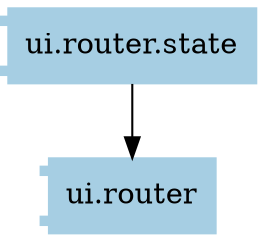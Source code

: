 digraph dependencies {
  node[shape="component",style="filled",colorscheme=paired12]


    node[shape="component"]
    "ui.router"[label="ui.router", color=1]

    
      "ui.router.state"[label="ui.router.state", color=1]
      "ui.router.state" -> "ui.router"
    


    node[shape="ellipse"]
    


    

    

    

    node[shape="cds"]
    

    









    node[shape="ellipse",style="filled", color=9]
    

    


    

    

    

    


}
